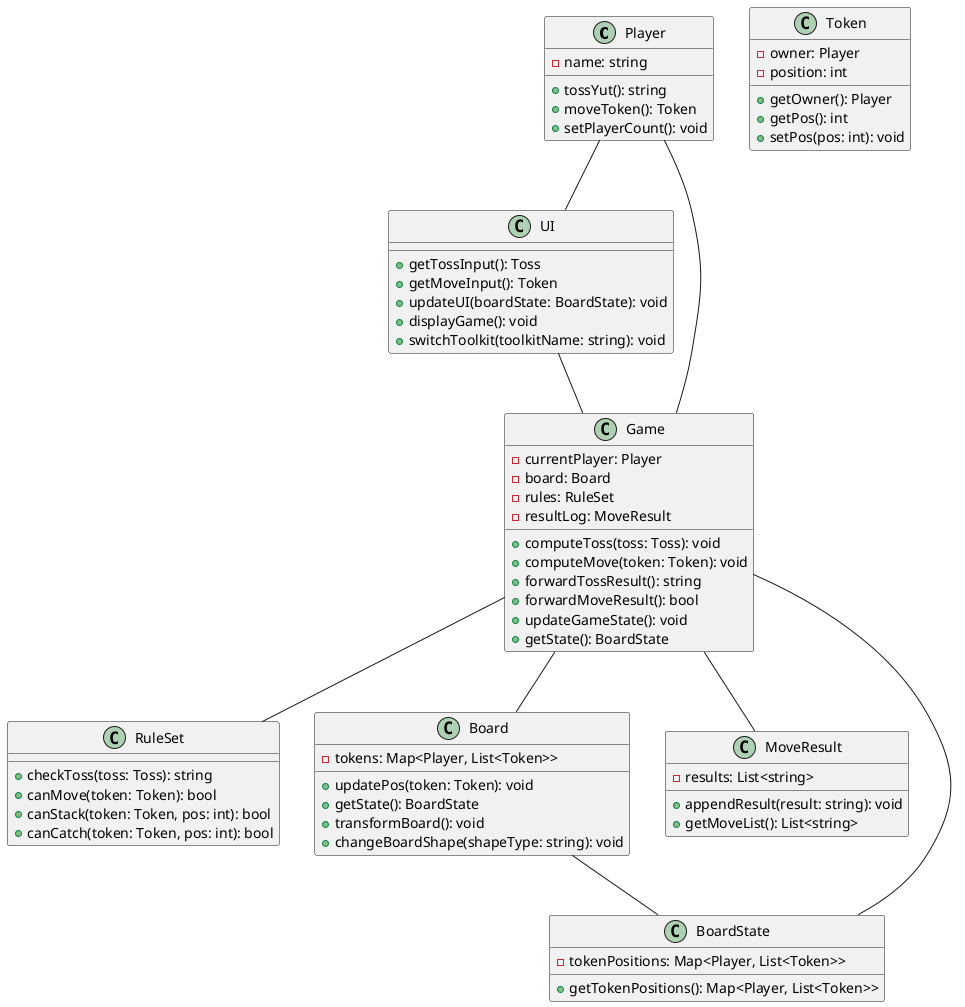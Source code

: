 @startuml

skinparam linetype orthogonal

' name: Player의 이름
' tossYut: 랜덤하게 윷 던지기

class Player {
    - name: string
    + tossYut(): string
    + moveToken(): Token
    + setPlayerCount(): void
}

class UI {
    + getTossInput(): Toss
    + getMoveInput(): Token
    + updateUI(boardState: BoardState): void
    + displayGame(): void
    + switchToolkit(toolkitName: string): void
}

class Game {
    - currentPlayer: Player
    - board: Board
    - rules: RuleSet
    - resultLog: MoveResult

    + computeToss(toss: Toss): void
    + computeMove(token: Token): void
    + forwardTossResult(): string
    + forwardMoveResult(): bool
    + updateGameState(): void
    + getState(): BoardState
}

' checkToss: 윷 던지기 결과가 "윷" 혹은 "모"인지 확인
' canMove: 말을 해당 위치로 옮길 수 있는지 확인
' canStack: 말을 업을 수 있는지 확인
' canCatch: 말을 잡을 수 있는지 확인
class RuleSet {
    + checkToss(toss: Toss): string
    + canMove(token: Token): bool
    + canStack(token: Token, pos: int): bool
    + canCatch(token: Token, pos: int): bool
}

' tokens: 말과 말의 주인을 저장하는 리스트
' updatePos: 말 위치를 최신화하는 함수
' getState: 게임의 상태를 리턴하는 함수
' transformBoard: 변경된 윷놀이 판에 따라 리스트를 조정하는 함수
class Board {
    - tokens: Map<Player, List<Token>>
    + updatePos(token: Token): void
    + getState(): BoardState
    + transformBoard(): void
    + changeBoardShape(shapeType: string): void
}

class MoveResult {
    - results: List<string>
    + appendResult(result: string): void
    + getMoveList(): List<string>
}

class Token {
    - owner: Player
    - position: int

    + getOwner(): Player
    + getPos(): int
    + setPos(pos: int): void
}

class BoardState {
    - tokenPositions: Map<Player, List<Token>>
    + getTokenPositions(): Map<Player, List<Token>>
}

' === RELATIONSHIPS ===

Player -- UI
Player -- Game
UI -- Game
Game -- RuleSet
Game -- MoveResult
Game -- Board
Game -- BoardState
Board -- BoardState

@enduml
